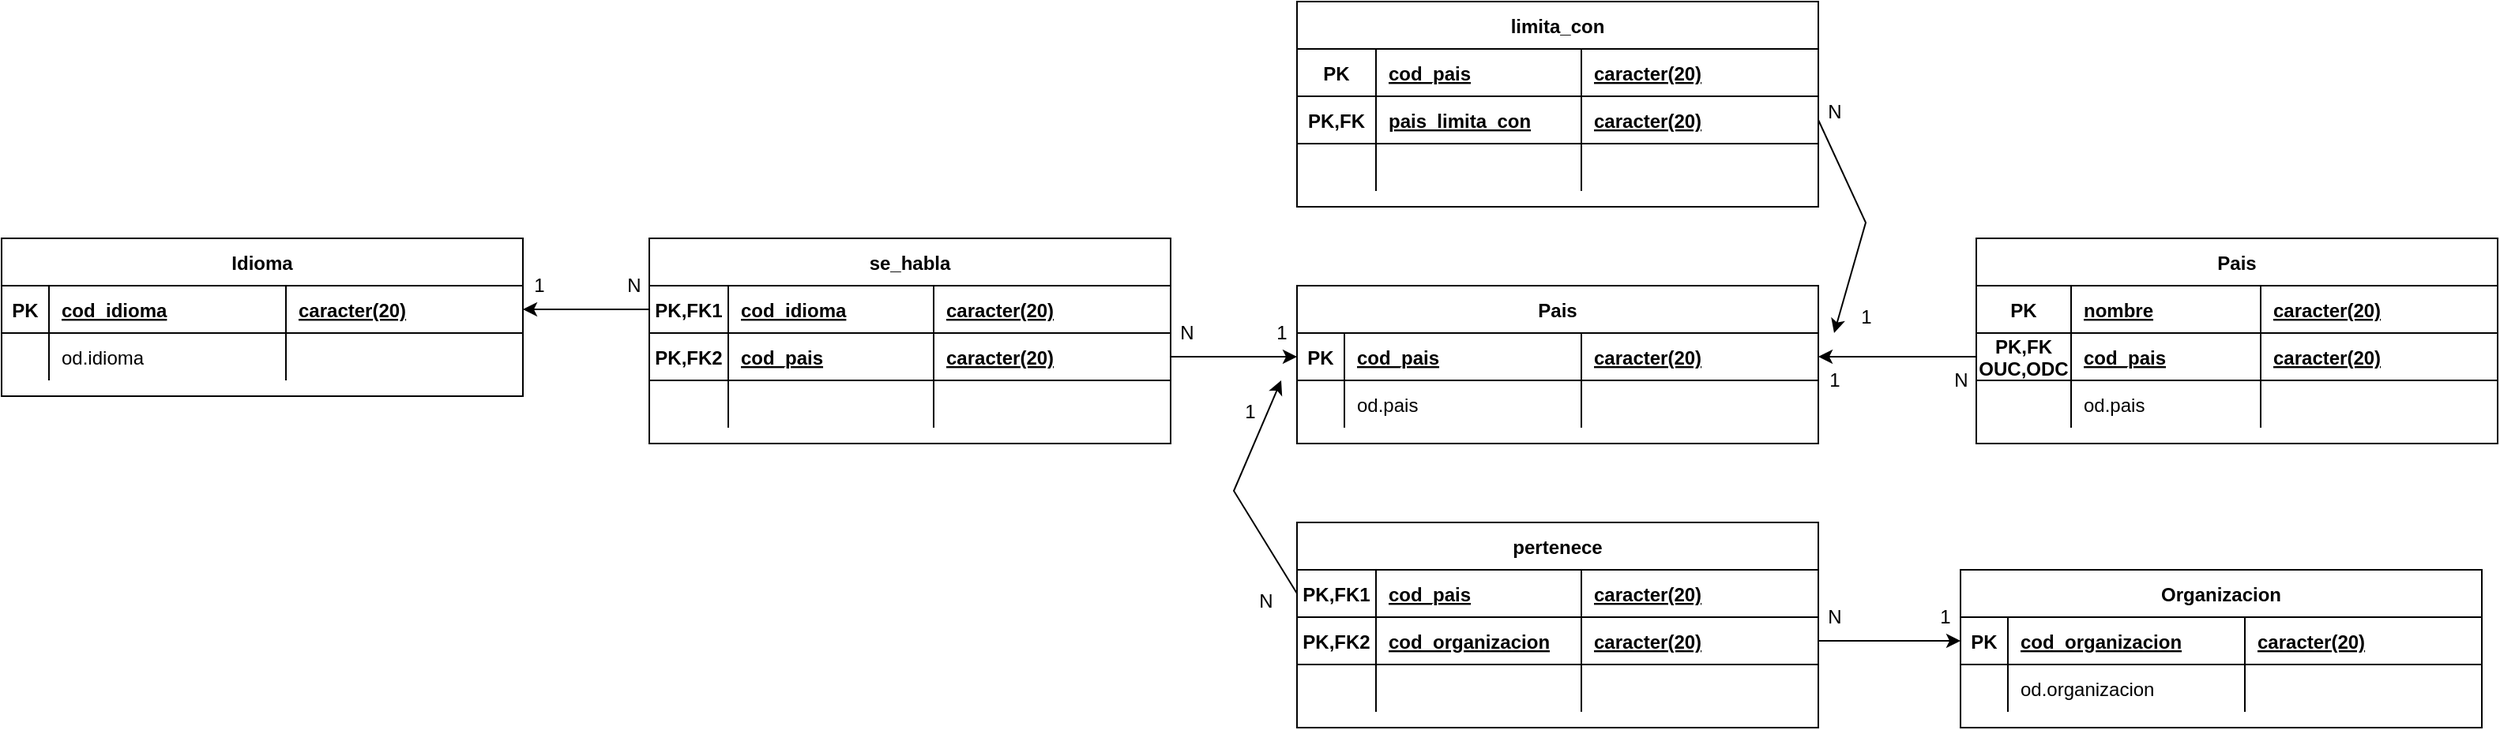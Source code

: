 <mxfile version="15.4.0" type="device"><diagram id="3wSye4hBicjlAsOqYkd1" name="Página-1"><mxGraphModel dx="1008" dy="482" grid="1" gridSize="10" guides="1" tooltips="1" connect="1" arrows="1" fold="1" page="1" pageScale="1" pageWidth="2336" pageHeight="1654" math="0" shadow="0"><root><mxCell id="0"/><mxCell id="1" parent="0"/><mxCell id="B8pBdjTQ0jFJAjueR0YL-1" value="Idioma" style="shape=table;startSize=30;container=1;collapsible=1;childLayout=tableLayout;fixedRows=1;rowLines=0;fontStyle=1;align=center;resizeLast=1;" parent="1" vertex="1"><mxGeometry x="280" y="480" width="330" height="100" as="geometry"/></mxCell><mxCell id="B8pBdjTQ0jFJAjueR0YL-2" value="" style="shape=partialRectangle;collapsible=0;dropTarget=0;pointerEvents=0;fillColor=none;top=0;left=0;bottom=1;right=0;points=[[0,0.5],[1,0.5]];portConstraint=eastwest;" parent="B8pBdjTQ0jFJAjueR0YL-1" vertex="1"><mxGeometry y="30" width="330" height="30" as="geometry"/></mxCell><mxCell id="B8pBdjTQ0jFJAjueR0YL-3" value="PK" style="shape=partialRectangle;connectable=0;fillColor=none;top=0;left=0;bottom=0;right=0;fontStyle=1;overflow=hidden;" parent="B8pBdjTQ0jFJAjueR0YL-2" vertex="1"><mxGeometry width="30" height="30" as="geometry"><mxRectangle width="30" height="30" as="alternateBounds"/></mxGeometry></mxCell><mxCell id="B8pBdjTQ0jFJAjueR0YL-4" value="cod_idioma" style="shape=partialRectangle;connectable=0;fillColor=none;top=0;left=0;bottom=0;right=0;align=left;spacingLeft=6;fontStyle=5;overflow=hidden;" parent="B8pBdjTQ0jFJAjueR0YL-2" vertex="1"><mxGeometry x="30" width="150" height="30" as="geometry"><mxRectangle width="150" height="30" as="alternateBounds"/></mxGeometry></mxCell><mxCell id="B8pBdjTQ0jFJAjueR0YL-14" value="caracter(20)" style="shape=partialRectangle;connectable=0;fillColor=none;top=0;left=0;bottom=0;right=0;align=left;spacingLeft=6;fontStyle=5;overflow=hidden;" parent="B8pBdjTQ0jFJAjueR0YL-2" vertex="1"><mxGeometry x="180" width="150" height="30" as="geometry"><mxRectangle width="150" height="30" as="alternateBounds"/></mxGeometry></mxCell><mxCell id="B8pBdjTQ0jFJAjueR0YL-5" value="" style="shape=partialRectangle;collapsible=0;dropTarget=0;pointerEvents=0;fillColor=none;top=0;left=0;bottom=0;right=0;points=[[0,0.5],[1,0.5]];portConstraint=eastwest;" parent="B8pBdjTQ0jFJAjueR0YL-1" vertex="1"><mxGeometry y="60" width="330" height="30" as="geometry"/></mxCell><mxCell id="B8pBdjTQ0jFJAjueR0YL-6" value="" style="shape=partialRectangle;connectable=0;fillColor=none;top=0;left=0;bottom=0;right=0;editable=1;overflow=hidden;" parent="B8pBdjTQ0jFJAjueR0YL-5" vertex="1"><mxGeometry width="30" height="30" as="geometry"><mxRectangle width="30" height="30" as="alternateBounds"/></mxGeometry></mxCell><mxCell id="B8pBdjTQ0jFJAjueR0YL-7" value="od.idioma" style="shape=partialRectangle;connectable=0;fillColor=none;top=0;left=0;bottom=0;right=0;align=left;spacingLeft=6;overflow=hidden;" parent="B8pBdjTQ0jFJAjueR0YL-5" vertex="1"><mxGeometry x="30" width="150" height="30" as="geometry"><mxRectangle width="150" height="30" as="alternateBounds"/></mxGeometry></mxCell><mxCell id="B8pBdjTQ0jFJAjueR0YL-15" style="shape=partialRectangle;connectable=0;fillColor=none;top=0;left=0;bottom=0;right=0;align=left;spacingLeft=6;overflow=hidden;" parent="B8pBdjTQ0jFJAjueR0YL-5" vertex="1"><mxGeometry x="180" width="150" height="30" as="geometry"><mxRectangle width="150" height="30" as="alternateBounds"/></mxGeometry></mxCell><mxCell id="B8pBdjTQ0jFJAjueR0YL-18" value="se_habla" style="shape=table;startSize=30;container=1;collapsible=1;childLayout=tableLayout;fixedRows=1;rowLines=0;fontStyle=1;align=center;resizeLast=1;" parent="1" vertex="1"><mxGeometry x="690" y="480" width="330" height="130" as="geometry"/></mxCell><mxCell id="B8pBdjTQ0jFJAjueR0YL-19" value="" style="shape=partialRectangle;collapsible=0;dropTarget=0;pointerEvents=0;fillColor=none;top=0;left=0;bottom=1;right=0;points=[[0,0.5],[1,0.5]];portConstraint=eastwest;" parent="B8pBdjTQ0jFJAjueR0YL-18" vertex="1"><mxGeometry y="30" width="330" height="30" as="geometry"/></mxCell><mxCell id="B8pBdjTQ0jFJAjueR0YL-20" value="PK,FK1" style="shape=partialRectangle;connectable=0;fillColor=none;top=0;left=0;bottom=0;right=0;fontStyle=1;overflow=hidden;" parent="B8pBdjTQ0jFJAjueR0YL-19" vertex="1"><mxGeometry width="50" height="30" as="geometry"><mxRectangle width="50" height="30" as="alternateBounds"/></mxGeometry></mxCell><mxCell id="B8pBdjTQ0jFJAjueR0YL-21" value="cod_idioma" style="shape=partialRectangle;connectable=0;fillColor=none;top=0;left=0;bottom=0;right=0;align=left;spacingLeft=6;fontStyle=5;overflow=hidden;" parent="B8pBdjTQ0jFJAjueR0YL-19" vertex="1"><mxGeometry x="50" width="130" height="30" as="geometry"><mxRectangle width="130" height="30" as="alternateBounds"/></mxGeometry></mxCell><mxCell id="B8pBdjTQ0jFJAjueR0YL-22" value="caracter(20)" style="shape=partialRectangle;connectable=0;fillColor=none;top=0;left=0;bottom=0;right=0;align=left;spacingLeft=6;fontStyle=5;overflow=hidden;" parent="B8pBdjTQ0jFJAjueR0YL-19" vertex="1"><mxGeometry x="180" width="150" height="30" as="geometry"><mxRectangle width="150" height="30" as="alternateBounds"/></mxGeometry></mxCell><mxCell id="B8pBdjTQ0jFJAjueR0YL-27" value="" style="shape=partialRectangle;collapsible=0;dropTarget=0;pointerEvents=0;fillColor=none;top=0;left=0;bottom=1;right=0;points=[[0,0.5],[1,0.5]];portConstraint=eastwest;" parent="B8pBdjTQ0jFJAjueR0YL-18" vertex="1"><mxGeometry y="60" width="330" height="30" as="geometry"/></mxCell><mxCell id="B8pBdjTQ0jFJAjueR0YL-28" value="PK,FK2" style="shape=partialRectangle;connectable=0;fillColor=none;top=0;left=0;bottom=0;right=0;fontStyle=1;overflow=hidden;" parent="B8pBdjTQ0jFJAjueR0YL-27" vertex="1"><mxGeometry width="50" height="30" as="geometry"><mxRectangle width="50" height="30" as="alternateBounds"/></mxGeometry></mxCell><mxCell id="B8pBdjTQ0jFJAjueR0YL-29" value="cod_pais" style="shape=partialRectangle;connectable=0;fillColor=none;top=0;left=0;bottom=0;right=0;align=left;spacingLeft=6;fontStyle=5;overflow=hidden;" parent="B8pBdjTQ0jFJAjueR0YL-27" vertex="1"><mxGeometry x="50" width="130" height="30" as="geometry"><mxRectangle width="130" height="30" as="alternateBounds"/></mxGeometry></mxCell><mxCell id="B8pBdjTQ0jFJAjueR0YL-30" value="caracter(20)" style="shape=partialRectangle;connectable=0;fillColor=none;top=0;left=0;bottom=0;right=0;align=left;spacingLeft=6;fontStyle=5;overflow=hidden;" parent="B8pBdjTQ0jFJAjueR0YL-27" vertex="1"><mxGeometry x="180" width="150" height="30" as="geometry"><mxRectangle width="150" height="30" as="alternateBounds"/></mxGeometry></mxCell><mxCell id="B8pBdjTQ0jFJAjueR0YL-23" value="" style="shape=partialRectangle;collapsible=0;dropTarget=0;pointerEvents=0;fillColor=none;top=0;left=0;bottom=0;right=0;points=[[0,0.5],[1,0.5]];portConstraint=eastwest;" parent="B8pBdjTQ0jFJAjueR0YL-18" vertex="1"><mxGeometry y="90" width="330" height="30" as="geometry"/></mxCell><mxCell id="B8pBdjTQ0jFJAjueR0YL-24" value="" style="shape=partialRectangle;connectable=0;fillColor=none;top=0;left=0;bottom=0;right=0;editable=1;overflow=hidden;" parent="B8pBdjTQ0jFJAjueR0YL-23" vertex="1"><mxGeometry width="50" height="30" as="geometry"><mxRectangle width="50" height="30" as="alternateBounds"/></mxGeometry></mxCell><mxCell id="B8pBdjTQ0jFJAjueR0YL-25" value="" style="shape=partialRectangle;connectable=0;fillColor=none;top=0;left=0;bottom=0;right=0;align=left;spacingLeft=6;overflow=hidden;" parent="B8pBdjTQ0jFJAjueR0YL-23" vertex="1"><mxGeometry x="50" width="130" height="30" as="geometry"><mxRectangle width="130" height="30" as="alternateBounds"/></mxGeometry></mxCell><mxCell id="B8pBdjTQ0jFJAjueR0YL-26" style="shape=partialRectangle;connectable=0;fillColor=none;top=0;left=0;bottom=0;right=0;align=left;spacingLeft=6;overflow=hidden;" parent="B8pBdjTQ0jFJAjueR0YL-23" vertex="1"><mxGeometry x="180" width="150" height="30" as="geometry"><mxRectangle width="150" height="30" as="alternateBounds"/></mxGeometry></mxCell><mxCell id="B8pBdjTQ0jFJAjueR0YL-31" value="Pais" style="shape=table;startSize=30;container=1;collapsible=1;childLayout=tableLayout;fixedRows=1;rowLines=0;fontStyle=1;align=center;resizeLast=1;" parent="1" vertex="1"><mxGeometry x="1100" y="510" width="330" height="100" as="geometry"/></mxCell><mxCell id="B8pBdjTQ0jFJAjueR0YL-32" value="" style="shape=partialRectangle;collapsible=0;dropTarget=0;pointerEvents=0;fillColor=none;top=0;left=0;bottom=1;right=0;points=[[0,0.5],[1,0.5]];portConstraint=eastwest;" parent="B8pBdjTQ0jFJAjueR0YL-31" vertex="1"><mxGeometry y="30" width="330" height="30" as="geometry"/></mxCell><mxCell id="B8pBdjTQ0jFJAjueR0YL-33" value="PK" style="shape=partialRectangle;connectable=0;fillColor=none;top=0;left=0;bottom=0;right=0;fontStyle=1;overflow=hidden;" parent="B8pBdjTQ0jFJAjueR0YL-32" vertex="1"><mxGeometry width="30" height="30" as="geometry"><mxRectangle width="30" height="30" as="alternateBounds"/></mxGeometry></mxCell><mxCell id="B8pBdjTQ0jFJAjueR0YL-34" value="cod_pais" style="shape=partialRectangle;connectable=0;fillColor=none;top=0;left=0;bottom=0;right=0;align=left;spacingLeft=6;fontStyle=5;overflow=hidden;" parent="B8pBdjTQ0jFJAjueR0YL-32" vertex="1"><mxGeometry x="30" width="150" height="30" as="geometry"><mxRectangle width="150" height="30" as="alternateBounds"/></mxGeometry></mxCell><mxCell id="B8pBdjTQ0jFJAjueR0YL-35" value="caracter(20)" style="shape=partialRectangle;connectable=0;fillColor=none;top=0;left=0;bottom=0;right=0;align=left;spacingLeft=6;fontStyle=5;overflow=hidden;" parent="B8pBdjTQ0jFJAjueR0YL-32" vertex="1"><mxGeometry x="180" width="150" height="30" as="geometry"><mxRectangle width="150" height="30" as="alternateBounds"/></mxGeometry></mxCell><mxCell id="B8pBdjTQ0jFJAjueR0YL-36" value="" style="shape=partialRectangle;collapsible=0;dropTarget=0;pointerEvents=0;fillColor=none;top=0;left=0;bottom=0;right=0;points=[[0,0.5],[1,0.5]];portConstraint=eastwest;" parent="B8pBdjTQ0jFJAjueR0YL-31" vertex="1"><mxGeometry y="60" width="330" height="30" as="geometry"/></mxCell><mxCell id="B8pBdjTQ0jFJAjueR0YL-37" value="" style="shape=partialRectangle;connectable=0;fillColor=none;top=0;left=0;bottom=0;right=0;editable=1;overflow=hidden;" parent="B8pBdjTQ0jFJAjueR0YL-36" vertex="1"><mxGeometry width="30" height="30" as="geometry"><mxRectangle width="30" height="30" as="alternateBounds"/></mxGeometry></mxCell><mxCell id="B8pBdjTQ0jFJAjueR0YL-38" value="od.pais" style="shape=partialRectangle;connectable=0;fillColor=none;top=0;left=0;bottom=0;right=0;align=left;spacingLeft=6;overflow=hidden;" parent="B8pBdjTQ0jFJAjueR0YL-36" vertex="1"><mxGeometry x="30" width="150" height="30" as="geometry"><mxRectangle width="150" height="30" as="alternateBounds"/></mxGeometry></mxCell><mxCell id="B8pBdjTQ0jFJAjueR0YL-39" style="shape=partialRectangle;connectable=0;fillColor=none;top=0;left=0;bottom=0;right=0;align=left;spacingLeft=6;overflow=hidden;" parent="B8pBdjTQ0jFJAjueR0YL-36" vertex="1"><mxGeometry x="180" width="150" height="30" as="geometry"><mxRectangle width="150" height="30" as="alternateBounds"/></mxGeometry></mxCell><mxCell id="B8pBdjTQ0jFJAjueR0YL-40" value="pertenece" style="shape=table;startSize=30;container=1;collapsible=1;childLayout=tableLayout;fixedRows=1;rowLines=0;fontStyle=1;align=center;resizeLast=1;" parent="1" vertex="1"><mxGeometry x="1100" y="660" width="330" height="130" as="geometry"/></mxCell><mxCell id="B8pBdjTQ0jFJAjueR0YL-45" value="" style="shape=partialRectangle;collapsible=0;dropTarget=0;pointerEvents=0;fillColor=none;top=0;left=0;bottom=1;right=0;points=[[0,0.5],[1,0.5]];portConstraint=eastwest;" parent="B8pBdjTQ0jFJAjueR0YL-40" vertex="1"><mxGeometry y="30" width="330" height="30" as="geometry"/></mxCell><mxCell id="B8pBdjTQ0jFJAjueR0YL-46" value="PK,FK1" style="shape=partialRectangle;connectable=0;fillColor=none;top=0;left=0;bottom=0;right=0;fontStyle=1;overflow=hidden;" parent="B8pBdjTQ0jFJAjueR0YL-45" vertex="1"><mxGeometry width="50" height="30" as="geometry"><mxRectangle width="50" height="30" as="alternateBounds"/></mxGeometry></mxCell><mxCell id="B8pBdjTQ0jFJAjueR0YL-47" value="cod_pais" style="shape=partialRectangle;connectable=0;fillColor=none;top=0;left=0;bottom=0;right=0;align=left;spacingLeft=6;fontStyle=5;overflow=hidden;" parent="B8pBdjTQ0jFJAjueR0YL-45" vertex="1"><mxGeometry x="50" width="130" height="30" as="geometry"><mxRectangle width="130" height="30" as="alternateBounds"/></mxGeometry></mxCell><mxCell id="B8pBdjTQ0jFJAjueR0YL-48" value="caracter(20)" style="shape=partialRectangle;connectable=0;fillColor=none;top=0;left=0;bottom=0;right=0;align=left;spacingLeft=6;fontStyle=5;overflow=hidden;" parent="B8pBdjTQ0jFJAjueR0YL-45" vertex="1"><mxGeometry x="180" width="150" height="30" as="geometry"><mxRectangle width="150" height="30" as="alternateBounds"/></mxGeometry></mxCell><mxCell id="B8pBdjTQ0jFJAjueR0YL-41" value="" style="shape=partialRectangle;collapsible=0;dropTarget=0;pointerEvents=0;fillColor=none;top=0;left=0;bottom=1;right=0;points=[[0,0.5],[1,0.5]];portConstraint=eastwest;" parent="B8pBdjTQ0jFJAjueR0YL-40" vertex="1"><mxGeometry y="60" width="330" height="30" as="geometry"/></mxCell><mxCell id="B8pBdjTQ0jFJAjueR0YL-42" value="PK,FK2" style="shape=partialRectangle;connectable=0;fillColor=none;top=0;left=0;bottom=0;right=0;fontStyle=1;overflow=hidden;" parent="B8pBdjTQ0jFJAjueR0YL-41" vertex="1"><mxGeometry width="50" height="30" as="geometry"><mxRectangle width="50" height="30" as="alternateBounds"/></mxGeometry></mxCell><mxCell id="B8pBdjTQ0jFJAjueR0YL-43" value="cod_organizacion" style="shape=partialRectangle;connectable=0;fillColor=none;top=0;left=0;bottom=0;right=0;align=left;spacingLeft=6;fontStyle=5;overflow=hidden;" parent="B8pBdjTQ0jFJAjueR0YL-41" vertex="1"><mxGeometry x="50" width="130" height="30" as="geometry"><mxRectangle width="130" height="30" as="alternateBounds"/></mxGeometry></mxCell><mxCell id="B8pBdjTQ0jFJAjueR0YL-44" value="caracter(20)" style="shape=partialRectangle;connectable=0;fillColor=none;top=0;left=0;bottom=0;right=0;align=left;spacingLeft=6;fontStyle=5;overflow=hidden;" parent="B8pBdjTQ0jFJAjueR0YL-41" vertex="1"><mxGeometry x="180" width="150" height="30" as="geometry"><mxRectangle width="150" height="30" as="alternateBounds"/></mxGeometry></mxCell><mxCell id="B8pBdjTQ0jFJAjueR0YL-49" value="" style="shape=partialRectangle;collapsible=0;dropTarget=0;pointerEvents=0;fillColor=none;top=0;left=0;bottom=0;right=0;points=[[0,0.5],[1,0.5]];portConstraint=eastwest;" parent="B8pBdjTQ0jFJAjueR0YL-40" vertex="1"><mxGeometry y="90" width="330" height="30" as="geometry"/></mxCell><mxCell id="B8pBdjTQ0jFJAjueR0YL-50" value="" style="shape=partialRectangle;connectable=0;fillColor=none;top=0;left=0;bottom=0;right=0;editable=1;overflow=hidden;" parent="B8pBdjTQ0jFJAjueR0YL-49" vertex="1"><mxGeometry width="50" height="30" as="geometry"><mxRectangle width="50" height="30" as="alternateBounds"/></mxGeometry></mxCell><mxCell id="B8pBdjTQ0jFJAjueR0YL-51" value="" style="shape=partialRectangle;connectable=0;fillColor=none;top=0;left=0;bottom=0;right=0;align=left;spacingLeft=6;overflow=hidden;" parent="B8pBdjTQ0jFJAjueR0YL-49" vertex="1"><mxGeometry x="50" width="130" height="30" as="geometry"><mxRectangle width="130" height="30" as="alternateBounds"/></mxGeometry></mxCell><mxCell id="B8pBdjTQ0jFJAjueR0YL-52" style="shape=partialRectangle;connectable=0;fillColor=none;top=0;left=0;bottom=0;right=0;align=left;spacingLeft=6;overflow=hidden;" parent="B8pBdjTQ0jFJAjueR0YL-49" vertex="1"><mxGeometry x="180" width="150" height="30" as="geometry"><mxRectangle width="150" height="30" as="alternateBounds"/></mxGeometry></mxCell><mxCell id="B8pBdjTQ0jFJAjueR0YL-53" value="Organizacion" style="shape=table;startSize=30;container=1;collapsible=1;childLayout=tableLayout;fixedRows=1;rowLines=0;fontStyle=1;align=center;resizeLast=1;" parent="1" vertex="1"><mxGeometry x="1520" y="690" width="330" height="100" as="geometry"/></mxCell><mxCell id="B8pBdjTQ0jFJAjueR0YL-54" value="" style="shape=partialRectangle;collapsible=0;dropTarget=0;pointerEvents=0;fillColor=none;top=0;left=0;bottom=1;right=0;points=[[0,0.5],[1,0.5]];portConstraint=eastwest;" parent="B8pBdjTQ0jFJAjueR0YL-53" vertex="1"><mxGeometry y="30" width="330" height="30" as="geometry"/></mxCell><mxCell id="B8pBdjTQ0jFJAjueR0YL-55" value="PK" style="shape=partialRectangle;connectable=0;fillColor=none;top=0;left=0;bottom=0;right=0;fontStyle=1;overflow=hidden;" parent="B8pBdjTQ0jFJAjueR0YL-54" vertex="1"><mxGeometry width="30" height="30" as="geometry"><mxRectangle width="30" height="30" as="alternateBounds"/></mxGeometry></mxCell><mxCell id="B8pBdjTQ0jFJAjueR0YL-56" value="cod_organizacion" style="shape=partialRectangle;connectable=0;fillColor=none;top=0;left=0;bottom=0;right=0;align=left;spacingLeft=6;fontStyle=5;overflow=hidden;" parent="B8pBdjTQ0jFJAjueR0YL-54" vertex="1"><mxGeometry x="30" width="150" height="30" as="geometry"><mxRectangle width="150" height="30" as="alternateBounds"/></mxGeometry></mxCell><mxCell id="B8pBdjTQ0jFJAjueR0YL-57" value="caracter(20)" style="shape=partialRectangle;connectable=0;fillColor=none;top=0;left=0;bottom=0;right=0;align=left;spacingLeft=6;fontStyle=5;overflow=hidden;" parent="B8pBdjTQ0jFJAjueR0YL-54" vertex="1"><mxGeometry x="180" width="150" height="30" as="geometry"><mxRectangle width="150" height="30" as="alternateBounds"/></mxGeometry></mxCell><mxCell id="B8pBdjTQ0jFJAjueR0YL-58" value="" style="shape=partialRectangle;collapsible=0;dropTarget=0;pointerEvents=0;fillColor=none;top=0;left=0;bottom=0;right=0;points=[[0,0.5],[1,0.5]];portConstraint=eastwest;" parent="B8pBdjTQ0jFJAjueR0YL-53" vertex="1"><mxGeometry y="60" width="330" height="30" as="geometry"/></mxCell><mxCell id="B8pBdjTQ0jFJAjueR0YL-59" value="" style="shape=partialRectangle;connectable=0;fillColor=none;top=0;left=0;bottom=0;right=0;editable=1;overflow=hidden;" parent="B8pBdjTQ0jFJAjueR0YL-58" vertex="1"><mxGeometry width="30" height="30" as="geometry"><mxRectangle width="30" height="30" as="alternateBounds"/></mxGeometry></mxCell><mxCell id="B8pBdjTQ0jFJAjueR0YL-60" value="od.organizacion" style="shape=partialRectangle;connectable=0;fillColor=none;top=0;left=0;bottom=0;right=0;align=left;spacingLeft=6;overflow=hidden;" parent="B8pBdjTQ0jFJAjueR0YL-58" vertex="1"><mxGeometry x="30" width="150" height="30" as="geometry"><mxRectangle width="150" height="30" as="alternateBounds"/></mxGeometry></mxCell><mxCell id="B8pBdjTQ0jFJAjueR0YL-61" style="shape=partialRectangle;connectable=0;fillColor=none;top=0;left=0;bottom=0;right=0;align=left;spacingLeft=6;overflow=hidden;" parent="B8pBdjTQ0jFJAjueR0YL-58" vertex="1"><mxGeometry x="180" width="150" height="30" as="geometry"><mxRectangle width="150" height="30" as="alternateBounds"/></mxGeometry></mxCell><mxCell id="B8pBdjTQ0jFJAjueR0YL-62" value="Pais" style="shape=table;startSize=30;container=1;collapsible=1;childLayout=tableLayout;fixedRows=1;rowLines=0;fontStyle=1;align=center;resizeLast=1;" parent="1" vertex="1"><mxGeometry x="1530" y="480" width="330" height="130" as="geometry"/></mxCell><mxCell id="B8pBdjTQ0jFJAjueR0YL-71" value="" style="shape=partialRectangle;collapsible=0;dropTarget=0;pointerEvents=0;fillColor=none;top=0;left=0;bottom=1;right=0;points=[[0,0.5],[1,0.5]];portConstraint=eastwest;" parent="B8pBdjTQ0jFJAjueR0YL-62" vertex="1"><mxGeometry y="30" width="330" height="30" as="geometry"/></mxCell><mxCell id="B8pBdjTQ0jFJAjueR0YL-72" value="PK" style="shape=partialRectangle;connectable=0;fillColor=none;top=0;left=0;bottom=0;right=0;fontStyle=1;overflow=hidden;" parent="B8pBdjTQ0jFJAjueR0YL-71" vertex="1"><mxGeometry width="60" height="30" as="geometry"><mxRectangle width="60" height="30" as="alternateBounds"/></mxGeometry></mxCell><mxCell id="B8pBdjTQ0jFJAjueR0YL-73" value="nombre" style="shape=partialRectangle;connectable=0;fillColor=none;top=0;left=0;bottom=0;right=0;align=left;spacingLeft=6;fontStyle=5;overflow=hidden;" parent="B8pBdjTQ0jFJAjueR0YL-71" vertex="1"><mxGeometry x="60" width="120" height="30" as="geometry"><mxRectangle width="120" height="30" as="alternateBounds"/></mxGeometry></mxCell><mxCell id="B8pBdjTQ0jFJAjueR0YL-74" value="caracter(20)" style="shape=partialRectangle;connectable=0;fillColor=none;top=0;left=0;bottom=0;right=0;align=left;spacingLeft=6;fontStyle=5;overflow=hidden;" parent="B8pBdjTQ0jFJAjueR0YL-71" vertex="1"><mxGeometry x="180" width="150" height="30" as="geometry"><mxRectangle width="150" height="30" as="alternateBounds"/></mxGeometry></mxCell><mxCell id="B8pBdjTQ0jFJAjueR0YL-63" value="" style="shape=partialRectangle;collapsible=0;dropTarget=0;pointerEvents=0;fillColor=none;top=0;left=0;bottom=1;right=0;points=[[0,0.5],[1,0.5]];portConstraint=eastwest;" parent="B8pBdjTQ0jFJAjueR0YL-62" vertex="1"><mxGeometry y="60" width="330" height="30" as="geometry"/></mxCell><mxCell id="B8pBdjTQ0jFJAjueR0YL-64" value="PK,FK&#10;OUC,ODC" style="shape=partialRectangle;connectable=0;fillColor=none;top=0;left=0;bottom=0;right=0;fontStyle=1;overflow=hidden;" parent="B8pBdjTQ0jFJAjueR0YL-63" vertex="1"><mxGeometry width="60" height="30" as="geometry"><mxRectangle width="60" height="30" as="alternateBounds"/></mxGeometry></mxCell><mxCell id="B8pBdjTQ0jFJAjueR0YL-65" value="cod_pais" style="shape=partialRectangle;connectable=0;fillColor=none;top=0;left=0;bottom=0;right=0;align=left;spacingLeft=6;fontStyle=5;overflow=hidden;" parent="B8pBdjTQ0jFJAjueR0YL-63" vertex="1"><mxGeometry x="60" width="120" height="30" as="geometry"><mxRectangle width="120" height="30" as="alternateBounds"/></mxGeometry></mxCell><mxCell id="B8pBdjTQ0jFJAjueR0YL-66" value="caracter(20)" style="shape=partialRectangle;connectable=0;fillColor=none;top=0;left=0;bottom=0;right=0;align=left;spacingLeft=6;fontStyle=5;overflow=hidden;" parent="B8pBdjTQ0jFJAjueR0YL-63" vertex="1"><mxGeometry x="180" width="150" height="30" as="geometry"><mxRectangle width="150" height="30" as="alternateBounds"/></mxGeometry></mxCell><mxCell id="B8pBdjTQ0jFJAjueR0YL-67" value="" style="shape=partialRectangle;collapsible=0;dropTarget=0;pointerEvents=0;fillColor=none;top=0;left=0;bottom=0;right=0;points=[[0,0.5],[1,0.5]];portConstraint=eastwest;" parent="B8pBdjTQ0jFJAjueR0YL-62" vertex="1"><mxGeometry y="90" width="330" height="30" as="geometry"/></mxCell><mxCell id="B8pBdjTQ0jFJAjueR0YL-68" value="" style="shape=partialRectangle;connectable=0;fillColor=none;top=0;left=0;bottom=0;right=0;editable=1;overflow=hidden;" parent="B8pBdjTQ0jFJAjueR0YL-67" vertex="1"><mxGeometry width="60" height="30" as="geometry"><mxRectangle width="60" height="30" as="alternateBounds"/></mxGeometry></mxCell><mxCell id="B8pBdjTQ0jFJAjueR0YL-69" value="od.pais" style="shape=partialRectangle;connectable=0;fillColor=none;top=0;left=0;bottom=0;right=0;align=left;spacingLeft=6;overflow=hidden;" parent="B8pBdjTQ0jFJAjueR0YL-67" vertex="1"><mxGeometry x="60" width="120" height="30" as="geometry"><mxRectangle width="120" height="30" as="alternateBounds"/></mxGeometry></mxCell><mxCell id="B8pBdjTQ0jFJAjueR0YL-70" style="shape=partialRectangle;connectable=0;fillColor=none;top=0;left=0;bottom=0;right=0;align=left;spacingLeft=6;overflow=hidden;" parent="B8pBdjTQ0jFJAjueR0YL-67" vertex="1"><mxGeometry x="180" width="150" height="30" as="geometry"><mxRectangle width="150" height="30" as="alternateBounds"/></mxGeometry></mxCell><mxCell id="B8pBdjTQ0jFJAjueR0YL-75" value="limita_con" style="shape=table;startSize=30;container=1;collapsible=1;childLayout=tableLayout;fixedRows=1;rowLines=0;fontStyle=1;align=center;resizeLast=1;" parent="1" vertex="1"><mxGeometry x="1100" y="330" width="330" height="130" as="geometry"/></mxCell><mxCell id="B8pBdjTQ0jFJAjueR0YL-76" value="" style="shape=partialRectangle;collapsible=0;dropTarget=0;pointerEvents=0;fillColor=none;top=0;left=0;bottom=1;right=0;points=[[0,0.5],[1,0.5]];portConstraint=eastwest;" parent="B8pBdjTQ0jFJAjueR0YL-75" vertex="1"><mxGeometry y="30" width="330" height="30" as="geometry"/></mxCell><mxCell id="B8pBdjTQ0jFJAjueR0YL-77" value="PK" style="shape=partialRectangle;connectable=0;fillColor=none;top=0;left=0;bottom=0;right=0;fontStyle=1;overflow=hidden;" parent="B8pBdjTQ0jFJAjueR0YL-76" vertex="1"><mxGeometry width="50" height="30" as="geometry"><mxRectangle width="50" height="30" as="alternateBounds"/></mxGeometry></mxCell><mxCell id="B8pBdjTQ0jFJAjueR0YL-78" value="cod_pais" style="shape=partialRectangle;connectable=0;fillColor=none;top=0;left=0;bottom=0;right=0;align=left;spacingLeft=6;fontStyle=5;overflow=hidden;" parent="B8pBdjTQ0jFJAjueR0YL-76" vertex="1"><mxGeometry x="50" width="130" height="30" as="geometry"><mxRectangle width="130" height="30" as="alternateBounds"/></mxGeometry></mxCell><mxCell id="B8pBdjTQ0jFJAjueR0YL-79" value="caracter(20)" style="shape=partialRectangle;connectable=0;fillColor=none;top=0;left=0;bottom=0;right=0;align=left;spacingLeft=6;fontStyle=5;overflow=hidden;" parent="B8pBdjTQ0jFJAjueR0YL-76" vertex="1"><mxGeometry x="180" width="150" height="30" as="geometry"><mxRectangle width="150" height="30" as="alternateBounds"/></mxGeometry></mxCell><mxCell id="B8pBdjTQ0jFJAjueR0YL-80" value="" style="shape=partialRectangle;collapsible=0;dropTarget=0;pointerEvents=0;fillColor=none;top=0;left=0;bottom=1;right=0;points=[[0,0.5],[1,0.5]];portConstraint=eastwest;" parent="B8pBdjTQ0jFJAjueR0YL-75" vertex="1"><mxGeometry y="60" width="330" height="30" as="geometry"/></mxCell><mxCell id="B8pBdjTQ0jFJAjueR0YL-81" value="PK,FK" style="shape=partialRectangle;connectable=0;fillColor=none;top=0;left=0;bottom=0;right=0;fontStyle=1;overflow=hidden;" parent="B8pBdjTQ0jFJAjueR0YL-80" vertex="1"><mxGeometry width="50" height="30" as="geometry"><mxRectangle width="50" height="30" as="alternateBounds"/></mxGeometry></mxCell><mxCell id="B8pBdjTQ0jFJAjueR0YL-82" value="pais_limita_con" style="shape=partialRectangle;connectable=0;fillColor=none;top=0;left=0;bottom=0;right=0;align=left;spacingLeft=6;fontStyle=5;overflow=hidden;" parent="B8pBdjTQ0jFJAjueR0YL-80" vertex="1"><mxGeometry x="50" width="130" height="30" as="geometry"><mxRectangle width="130" height="30" as="alternateBounds"/></mxGeometry></mxCell><mxCell id="B8pBdjTQ0jFJAjueR0YL-83" value="caracter(20)" style="shape=partialRectangle;connectable=0;fillColor=none;top=0;left=0;bottom=0;right=0;align=left;spacingLeft=6;fontStyle=5;overflow=hidden;" parent="B8pBdjTQ0jFJAjueR0YL-80" vertex="1"><mxGeometry x="180" width="150" height="30" as="geometry"><mxRectangle width="150" height="30" as="alternateBounds"/></mxGeometry></mxCell><mxCell id="B8pBdjTQ0jFJAjueR0YL-84" value="" style="shape=partialRectangle;collapsible=0;dropTarget=0;pointerEvents=0;fillColor=none;top=0;left=0;bottom=0;right=0;points=[[0,0.5],[1,0.5]];portConstraint=eastwest;" parent="B8pBdjTQ0jFJAjueR0YL-75" vertex="1"><mxGeometry y="90" width="330" height="30" as="geometry"/></mxCell><mxCell id="B8pBdjTQ0jFJAjueR0YL-85" value="" style="shape=partialRectangle;connectable=0;fillColor=none;top=0;left=0;bottom=0;right=0;editable=1;overflow=hidden;" parent="B8pBdjTQ0jFJAjueR0YL-84" vertex="1"><mxGeometry width="50" height="30" as="geometry"><mxRectangle width="50" height="30" as="alternateBounds"/></mxGeometry></mxCell><mxCell id="B8pBdjTQ0jFJAjueR0YL-86" value="" style="shape=partialRectangle;connectable=0;fillColor=none;top=0;left=0;bottom=0;right=0;align=left;spacingLeft=6;overflow=hidden;" parent="B8pBdjTQ0jFJAjueR0YL-84" vertex="1"><mxGeometry x="50" width="130" height="30" as="geometry"><mxRectangle width="130" height="30" as="alternateBounds"/></mxGeometry></mxCell><mxCell id="B8pBdjTQ0jFJAjueR0YL-87" style="shape=partialRectangle;connectable=0;fillColor=none;top=0;left=0;bottom=0;right=0;align=left;spacingLeft=6;overflow=hidden;" parent="B8pBdjTQ0jFJAjueR0YL-84" vertex="1"><mxGeometry x="180" width="150" height="30" as="geometry"><mxRectangle width="150" height="30" as="alternateBounds"/></mxGeometry></mxCell><mxCell id="B8pBdjTQ0jFJAjueR0YL-89" style="edgeStyle=orthogonalEdgeStyle;rounded=0;orthogonalLoop=1;jettySize=auto;html=1;exitX=1;exitY=0.5;exitDx=0;exitDy=0;entryX=0;entryY=0.5;entryDx=0;entryDy=0;" parent="1" source="B8pBdjTQ0jFJAjueR0YL-27" target="B8pBdjTQ0jFJAjueR0YL-32" edge="1"><mxGeometry relative="1" as="geometry"/></mxCell><mxCell id="B8pBdjTQ0jFJAjueR0YL-90" style="edgeStyle=orthogonalEdgeStyle;rounded=0;orthogonalLoop=1;jettySize=auto;html=1;exitX=0;exitY=0.5;exitDx=0;exitDy=0;entryX=1;entryY=0.5;entryDx=0;entryDy=0;" parent="1" source="B8pBdjTQ0jFJAjueR0YL-19" target="B8pBdjTQ0jFJAjueR0YL-2" edge="1"><mxGeometry relative="1" as="geometry"/></mxCell><mxCell id="B8pBdjTQ0jFJAjueR0YL-92" style="edgeStyle=orthogonalEdgeStyle;rounded=0;orthogonalLoop=1;jettySize=auto;html=1;exitX=0;exitY=0.5;exitDx=0;exitDy=0;entryX=1;entryY=0.5;entryDx=0;entryDy=0;" parent="1" source="B8pBdjTQ0jFJAjueR0YL-63" target="B8pBdjTQ0jFJAjueR0YL-32" edge="1"><mxGeometry relative="1" as="geometry"/></mxCell><mxCell id="B8pBdjTQ0jFJAjueR0YL-93" style="edgeStyle=orthogonalEdgeStyle;rounded=0;orthogonalLoop=1;jettySize=auto;html=1;exitX=1;exitY=0.5;exitDx=0;exitDy=0;entryX=0;entryY=0.5;entryDx=0;entryDy=0;" parent="1" source="B8pBdjTQ0jFJAjueR0YL-41" target="B8pBdjTQ0jFJAjueR0YL-54" edge="1"><mxGeometry relative="1" as="geometry"/></mxCell><mxCell id="B8pBdjTQ0jFJAjueR0YL-94" value="" style="endArrow=classic;html=1;rounded=0;exitX=1;exitY=0.5;exitDx=0;exitDy=0;" parent="1" source="B8pBdjTQ0jFJAjueR0YL-80" edge="1"><mxGeometry width="50" height="50" relative="1" as="geometry"><mxPoint x="1450" y="390" as="sourcePoint"/><mxPoint x="1440" y="540" as="targetPoint"/><Array as="points"><mxPoint x="1460" y="470"/></Array></mxGeometry></mxCell><mxCell id="B8pBdjTQ0jFJAjueR0YL-95" value="" style="endArrow=classic;html=1;rounded=0;exitX=0;exitY=0.5;exitDx=0;exitDy=0;" parent="1" source="B8pBdjTQ0jFJAjueR0YL-45" edge="1"><mxGeometry width="50" height="50" relative="1" as="geometry"><mxPoint x="1020" y="710" as="sourcePoint"/><mxPoint x="1090" y="570" as="targetPoint"/><Array as="points"><mxPoint x="1060" y="640"/></Array></mxGeometry></mxCell><mxCell id="B8pBdjTQ0jFJAjueR0YL-96" value="1" style="text;html=1;align=center;verticalAlign=middle;resizable=0;points=[];autosize=1;strokeColor=none;fillColor=none;" parent="1" vertex="1"><mxGeometry x="610" y="500" width="20" height="20" as="geometry"/></mxCell><mxCell id="B8pBdjTQ0jFJAjueR0YL-97" value="N" style="text;html=1;align=center;verticalAlign=middle;resizable=0;points=[];autosize=1;strokeColor=none;fillColor=none;" parent="1" vertex="1"><mxGeometry x="670" y="500" width="20" height="20" as="geometry"/></mxCell><mxCell id="B8pBdjTQ0jFJAjueR0YL-98" value="N" style="text;html=1;align=center;verticalAlign=middle;resizable=0;points=[];autosize=1;strokeColor=none;fillColor=none;" parent="1" vertex="1"><mxGeometry x="1020" y="530" width="20" height="20" as="geometry"/></mxCell><mxCell id="B8pBdjTQ0jFJAjueR0YL-99" value="1" style="text;html=1;align=center;verticalAlign=middle;resizable=0;points=[];autosize=1;strokeColor=none;fillColor=none;" parent="1" vertex="1"><mxGeometry x="1080" y="530" width="20" height="20" as="geometry"/></mxCell><mxCell id="B8pBdjTQ0jFJAjueR0YL-100" value="N" style="text;html=1;align=center;verticalAlign=middle;resizable=0;points=[];autosize=1;strokeColor=none;fillColor=none;" parent="1" vertex="1"><mxGeometry x="1070" y="700" width="20" height="20" as="geometry"/></mxCell><mxCell id="B8pBdjTQ0jFJAjueR0YL-101" value="1" style="text;html=1;align=center;verticalAlign=middle;resizable=0;points=[];autosize=1;strokeColor=none;fillColor=none;" parent="1" vertex="1"><mxGeometry x="1060" y="580" width="20" height="20" as="geometry"/></mxCell><mxCell id="B8pBdjTQ0jFJAjueR0YL-102" value="N" style="text;html=1;align=center;verticalAlign=middle;resizable=0;points=[];autosize=1;strokeColor=none;fillColor=none;" parent="1" vertex="1"><mxGeometry x="1430" y="710" width="20" height="20" as="geometry"/></mxCell><mxCell id="B8pBdjTQ0jFJAjueR0YL-103" value="1" style="text;html=1;align=center;verticalAlign=middle;resizable=0;points=[];autosize=1;strokeColor=none;fillColor=none;" parent="1" vertex="1"><mxGeometry x="1500" y="710" width="20" height="20" as="geometry"/></mxCell><mxCell id="B8pBdjTQ0jFJAjueR0YL-104" value="N" style="text;html=1;align=center;verticalAlign=middle;resizable=0;points=[];autosize=1;strokeColor=none;fillColor=none;" parent="1" vertex="1"><mxGeometry x="1430" y="390" width="20" height="20" as="geometry"/></mxCell><mxCell id="B8pBdjTQ0jFJAjueR0YL-105" value="1" style="text;html=1;align=center;verticalAlign=middle;resizable=0;points=[];autosize=1;strokeColor=none;fillColor=none;" parent="1" vertex="1"><mxGeometry x="1450" y="520" width="20" height="20" as="geometry"/></mxCell><mxCell id="B8pBdjTQ0jFJAjueR0YL-106" value="1" style="text;html=1;align=center;verticalAlign=middle;resizable=0;points=[];autosize=1;strokeColor=none;fillColor=none;" parent="1" vertex="1"><mxGeometry x="1430" y="560" width="20" height="20" as="geometry"/></mxCell><mxCell id="B8pBdjTQ0jFJAjueR0YL-107" value="N" style="text;html=1;align=center;verticalAlign=middle;resizable=0;points=[];autosize=1;strokeColor=none;fillColor=none;" parent="1" vertex="1"><mxGeometry x="1510" y="560" width="20" height="20" as="geometry"/></mxCell></root></mxGraphModel></diagram></mxfile>